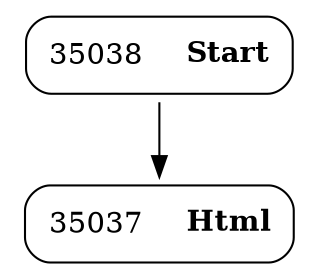 digraph ast {
node [shape=none];
35037 [label=<<TABLE border='1' cellspacing='0' cellpadding='10' style='rounded' ><TR><TD border='0'>35037</TD><TD border='0'><B>Html</B></TD></TR></TABLE>>];
35038 [label=<<TABLE border='1' cellspacing='0' cellpadding='10' style='rounded' ><TR><TD border='0'>35038</TD><TD border='0'><B>Start</B></TD></TR></TABLE>>];
35038 -> 35037 [weight=2];
}
